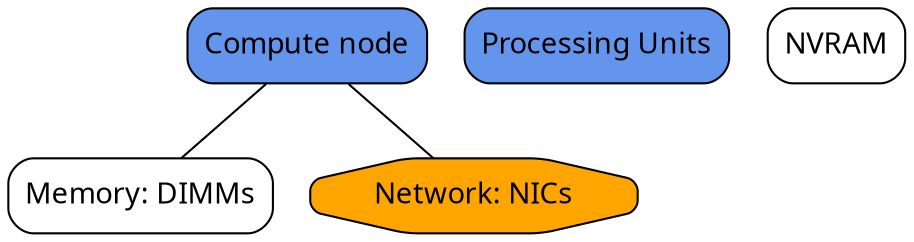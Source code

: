 graph changed {
  graph [fontname = "sans serif"];
  node [fontname = "sans serif", shape=box];
  node [fontname = "sans serif", shape=box, style="filled, rounded", fillcolor="white"];
  edge [fontname = "sans serif"];

  {rank = same;
 	CN [label="Compute node", fillcolor="cornflowerblue"];
  }


  {rank = same;
	"Processing Units" [fillcolor="cornflowerblue"];
 	"NVRAM"  [shape="rectangle", fillcolor="white"];
  }
  CN -- "Memory: DIMMs";


  {rank = same;
    nic1 [label="Network: NICs", shape="octagon", fillcolor="orange"];
  }

  CN -- nic1;

}
